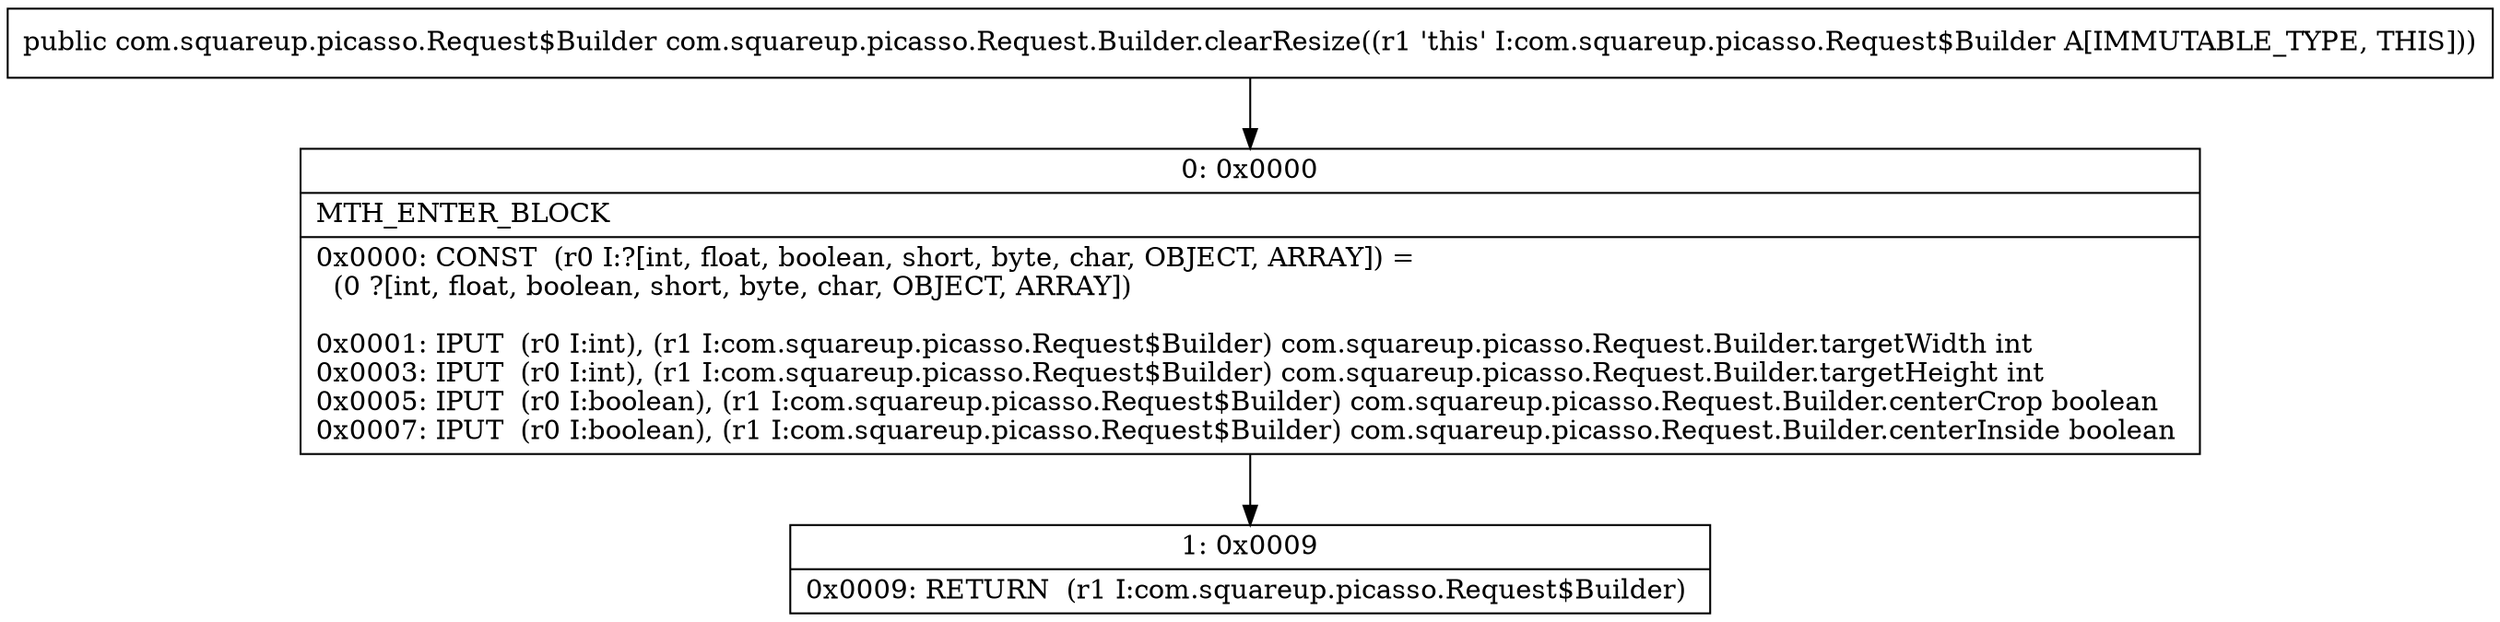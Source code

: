 digraph "CFG forcom.squareup.picasso.Request.Builder.clearResize()Lcom\/squareup\/picasso\/Request$Builder;" {
Node_0 [shape=record,label="{0\:\ 0x0000|MTH_ENTER_BLOCK\l|0x0000: CONST  (r0 I:?[int, float, boolean, short, byte, char, OBJECT, ARRAY]) = \l  (0 ?[int, float, boolean, short, byte, char, OBJECT, ARRAY])\l \l0x0001: IPUT  (r0 I:int), (r1 I:com.squareup.picasso.Request$Builder) com.squareup.picasso.Request.Builder.targetWidth int \l0x0003: IPUT  (r0 I:int), (r1 I:com.squareup.picasso.Request$Builder) com.squareup.picasso.Request.Builder.targetHeight int \l0x0005: IPUT  (r0 I:boolean), (r1 I:com.squareup.picasso.Request$Builder) com.squareup.picasso.Request.Builder.centerCrop boolean \l0x0007: IPUT  (r0 I:boolean), (r1 I:com.squareup.picasso.Request$Builder) com.squareup.picasso.Request.Builder.centerInside boolean \l}"];
Node_1 [shape=record,label="{1\:\ 0x0009|0x0009: RETURN  (r1 I:com.squareup.picasso.Request$Builder) \l}"];
MethodNode[shape=record,label="{public com.squareup.picasso.Request$Builder com.squareup.picasso.Request.Builder.clearResize((r1 'this' I:com.squareup.picasso.Request$Builder A[IMMUTABLE_TYPE, THIS])) }"];
MethodNode -> Node_0;
Node_0 -> Node_1;
}

